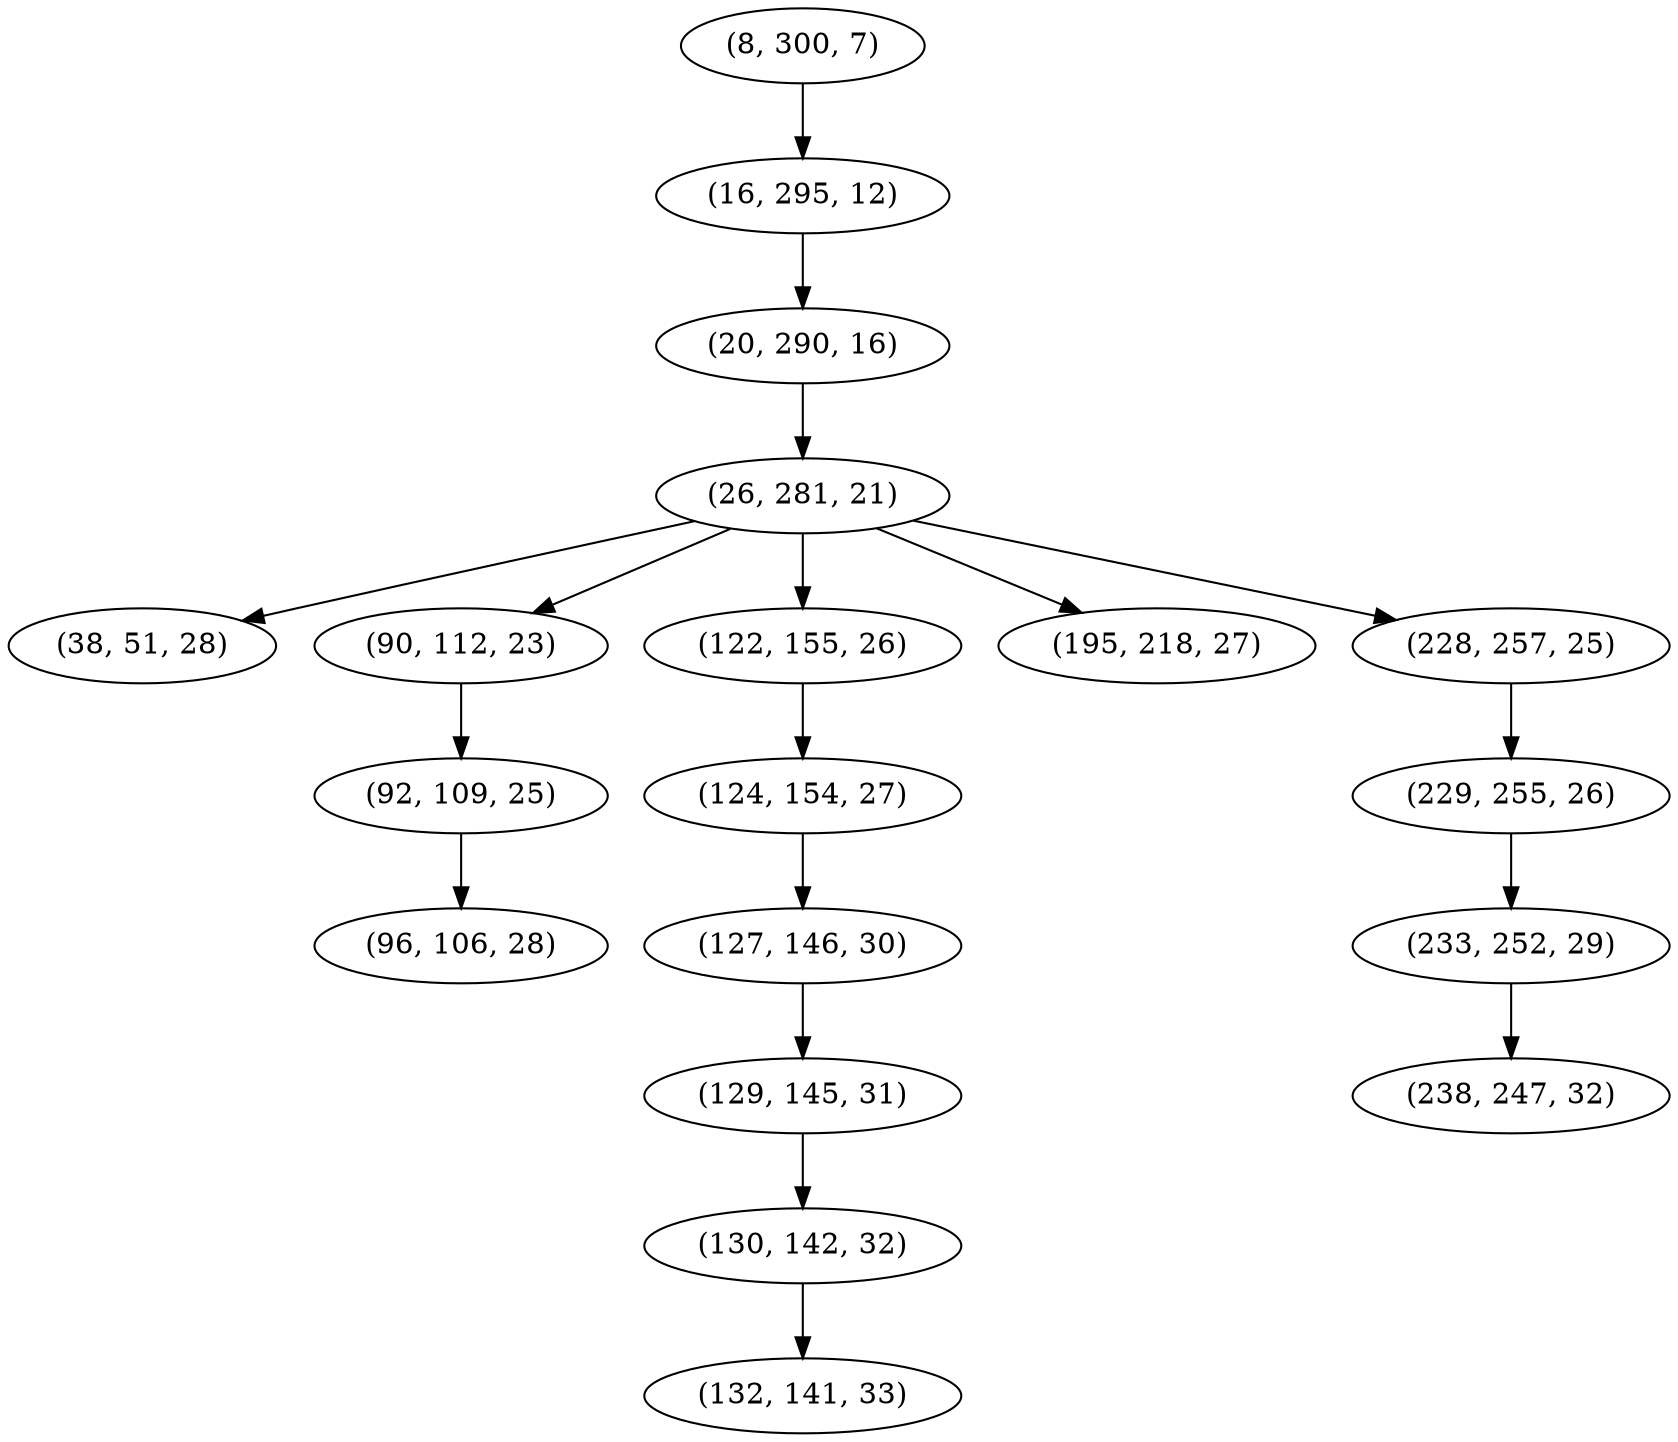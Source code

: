 digraph tree {
    "(8, 300, 7)";
    "(16, 295, 12)";
    "(20, 290, 16)";
    "(26, 281, 21)";
    "(38, 51, 28)";
    "(90, 112, 23)";
    "(92, 109, 25)";
    "(96, 106, 28)";
    "(122, 155, 26)";
    "(124, 154, 27)";
    "(127, 146, 30)";
    "(129, 145, 31)";
    "(130, 142, 32)";
    "(132, 141, 33)";
    "(195, 218, 27)";
    "(228, 257, 25)";
    "(229, 255, 26)";
    "(233, 252, 29)";
    "(238, 247, 32)";
    "(8, 300, 7)" -> "(16, 295, 12)";
    "(16, 295, 12)" -> "(20, 290, 16)";
    "(20, 290, 16)" -> "(26, 281, 21)";
    "(26, 281, 21)" -> "(38, 51, 28)";
    "(26, 281, 21)" -> "(90, 112, 23)";
    "(26, 281, 21)" -> "(122, 155, 26)";
    "(26, 281, 21)" -> "(195, 218, 27)";
    "(26, 281, 21)" -> "(228, 257, 25)";
    "(90, 112, 23)" -> "(92, 109, 25)";
    "(92, 109, 25)" -> "(96, 106, 28)";
    "(122, 155, 26)" -> "(124, 154, 27)";
    "(124, 154, 27)" -> "(127, 146, 30)";
    "(127, 146, 30)" -> "(129, 145, 31)";
    "(129, 145, 31)" -> "(130, 142, 32)";
    "(130, 142, 32)" -> "(132, 141, 33)";
    "(228, 257, 25)" -> "(229, 255, 26)";
    "(229, 255, 26)" -> "(233, 252, 29)";
    "(233, 252, 29)" -> "(238, 247, 32)";
}
